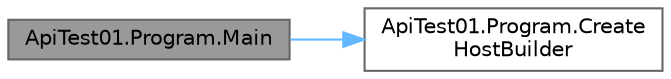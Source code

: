 digraph "ApiTest01.Program.Main"
{
 // LATEX_PDF_SIZE
  bgcolor="transparent";
  edge [fontname=Helvetica,fontsize=10,labelfontname=Helvetica,labelfontsize=10];
  node [fontname=Helvetica,fontsize=10,shape=box,height=0.2,width=0.4];
  rankdir="LR";
  Node1 [id="Node000001",label="ApiTest01.Program.Main",height=0.2,width=0.4,color="gray40", fillcolor="grey60", style="filled", fontcolor="black",tooltip=" "];
  Node1 -> Node2 [id="edge1_Node000001_Node000002",color="steelblue1",style="solid",tooltip=" "];
  Node2 [id="Node000002",label="ApiTest01.Program.Create\lHostBuilder",height=0.2,width=0.4,color="grey40", fillcolor="white", style="filled",URL="$class_api_test01_1_1_program.html#aaa8eb3f6f4ae79ca623d71e64b321e9b",tooltip="Creates the host builder."];
}
